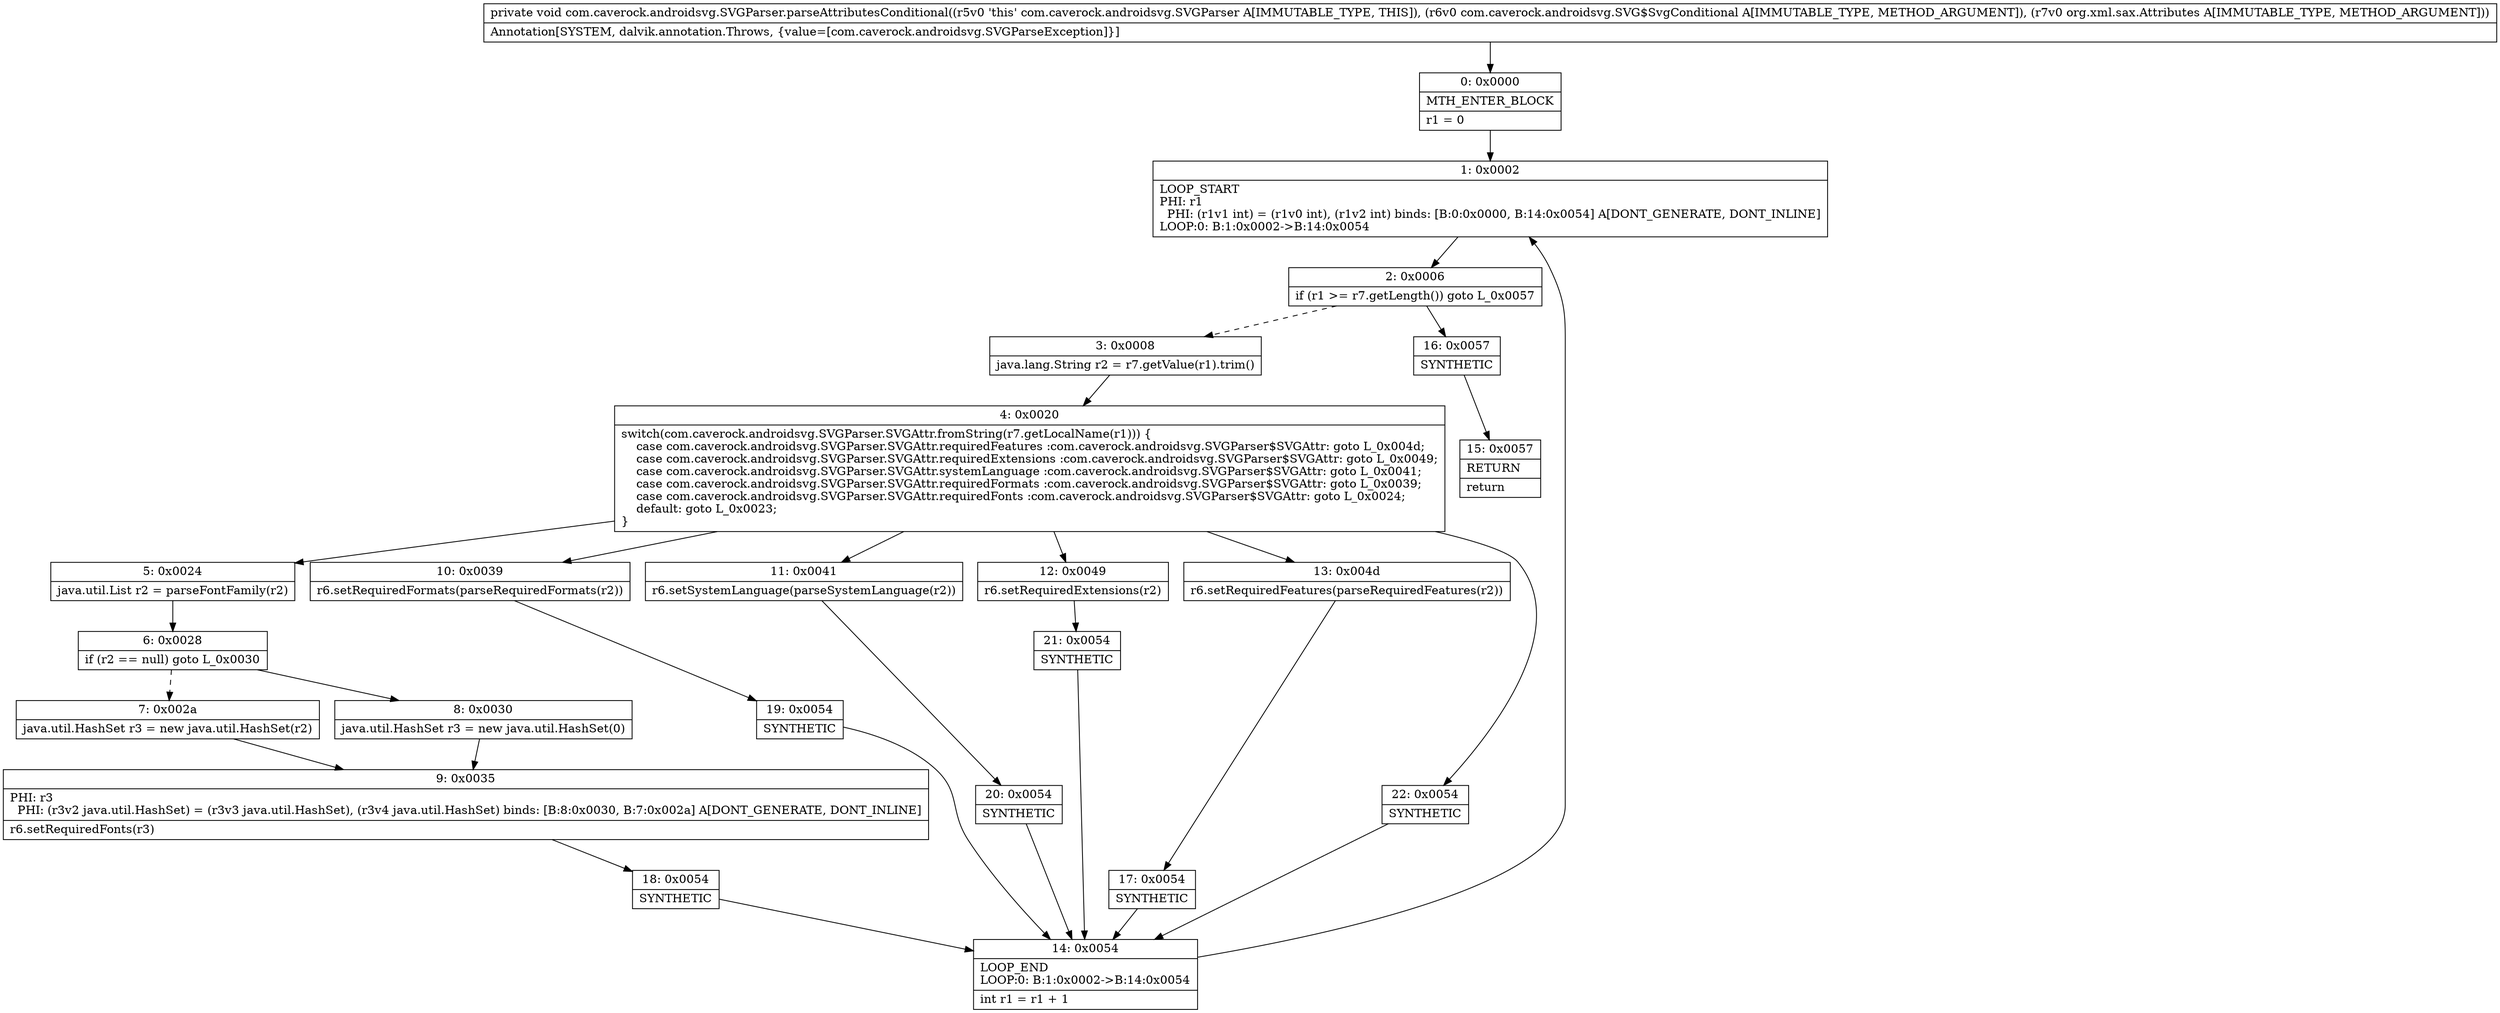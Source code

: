 digraph "CFG forcom.caverock.androidsvg.SVGParser.parseAttributesConditional(Lcom\/caverock\/androidsvg\/SVG$SvgConditional;Lorg\/xml\/sax\/Attributes;)V" {
Node_0 [shape=record,label="{0\:\ 0x0000|MTH_ENTER_BLOCK\l|r1 = 0\l}"];
Node_1 [shape=record,label="{1\:\ 0x0002|LOOP_START\lPHI: r1 \l  PHI: (r1v1 int) = (r1v0 int), (r1v2 int) binds: [B:0:0x0000, B:14:0x0054] A[DONT_GENERATE, DONT_INLINE]\lLOOP:0: B:1:0x0002\-\>B:14:0x0054\l}"];
Node_2 [shape=record,label="{2\:\ 0x0006|if (r1 \>= r7.getLength()) goto L_0x0057\l}"];
Node_3 [shape=record,label="{3\:\ 0x0008|java.lang.String r2 = r7.getValue(r1).trim()\l}"];
Node_4 [shape=record,label="{4\:\ 0x0020|switch(com.caverock.androidsvg.SVGParser.SVGAttr.fromString(r7.getLocalName(r1))) \{\l    case com.caverock.androidsvg.SVGParser.SVGAttr.requiredFeatures :com.caverock.androidsvg.SVGParser$SVGAttr: goto L_0x004d;\l    case com.caverock.androidsvg.SVGParser.SVGAttr.requiredExtensions :com.caverock.androidsvg.SVGParser$SVGAttr: goto L_0x0049;\l    case com.caverock.androidsvg.SVGParser.SVGAttr.systemLanguage :com.caverock.androidsvg.SVGParser$SVGAttr: goto L_0x0041;\l    case com.caverock.androidsvg.SVGParser.SVGAttr.requiredFormats :com.caverock.androidsvg.SVGParser$SVGAttr: goto L_0x0039;\l    case com.caverock.androidsvg.SVGParser.SVGAttr.requiredFonts :com.caverock.androidsvg.SVGParser$SVGAttr: goto L_0x0024;\l    default: goto L_0x0023;\l\}\l}"];
Node_5 [shape=record,label="{5\:\ 0x0024|java.util.List r2 = parseFontFamily(r2)\l}"];
Node_6 [shape=record,label="{6\:\ 0x0028|if (r2 == null) goto L_0x0030\l}"];
Node_7 [shape=record,label="{7\:\ 0x002a|java.util.HashSet r3 = new java.util.HashSet(r2)\l}"];
Node_8 [shape=record,label="{8\:\ 0x0030|java.util.HashSet r3 = new java.util.HashSet(0)\l}"];
Node_9 [shape=record,label="{9\:\ 0x0035|PHI: r3 \l  PHI: (r3v2 java.util.HashSet) = (r3v3 java.util.HashSet), (r3v4 java.util.HashSet) binds: [B:8:0x0030, B:7:0x002a] A[DONT_GENERATE, DONT_INLINE]\l|r6.setRequiredFonts(r3)\l}"];
Node_10 [shape=record,label="{10\:\ 0x0039|r6.setRequiredFormats(parseRequiredFormats(r2))\l}"];
Node_11 [shape=record,label="{11\:\ 0x0041|r6.setSystemLanguage(parseSystemLanguage(r2))\l}"];
Node_12 [shape=record,label="{12\:\ 0x0049|r6.setRequiredExtensions(r2)\l}"];
Node_13 [shape=record,label="{13\:\ 0x004d|r6.setRequiredFeatures(parseRequiredFeatures(r2))\l}"];
Node_14 [shape=record,label="{14\:\ 0x0054|LOOP_END\lLOOP:0: B:1:0x0002\-\>B:14:0x0054\l|int r1 = r1 + 1\l}"];
Node_15 [shape=record,label="{15\:\ 0x0057|RETURN\l|return\l}"];
Node_16 [shape=record,label="{16\:\ 0x0057|SYNTHETIC\l}"];
Node_17 [shape=record,label="{17\:\ 0x0054|SYNTHETIC\l}"];
Node_18 [shape=record,label="{18\:\ 0x0054|SYNTHETIC\l}"];
Node_19 [shape=record,label="{19\:\ 0x0054|SYNTHETIC\l}"];
Node_20 [shape=record,label="{20\:\ 0x0054|SYNTHETIC\l}"];
Node_21 [shape=record,label="{21\:\ 0x0054|SYNTHETIC\l}"];
Node_22 [shape=record,label="{22\:\ 0x0054|SYNTHETIC\l}"];
MethodNode[shape=record,label="{private void com.caverock.androidsvg.SVGParser.parseAttributesConditional((r5v0 'this' com.caverock.androidsvg.SVGParser A[IMMUTABLE_TYPE, THIS]), (r6v0 com.caverock.androidsvg.SVG$SvgConditional A[IMMUTABLE_TYPE, METHOD_ARGUMENT]), (r7v0 org.xml.sax.Attributes A[IMMUTABLE_TYPE, METHOD_ARGUMENT]))  | Annotation[SYSTEM, dalvik.annotation.Throws, \{value=[com.caverock.androidsvg.SVGParseException]\}]\l}"];
MethodNode -> Node_0;
Node_0 -> Node_1;
Node_1 -> Node_2;
Node_2 -> Node_3[style=dashed];
Node_2 -> Node_16;
Node_3 -> Node_4;
Node_4 -> Node_5;
Node_4 -> Node_10;
Node_4 -> Node_11;
Node_4 -> Node_12;
Node_4 -> Node_13;
Node_4 -> Node_22;
Node_5 -> Node_6;
Node_6 -> Node_7[style=dashed];
Node_6 -> Node_8;
Node_7 -> Node_9;
Node_8 -> Node_9;
Node_9 -> Node_18;
Node_10 -> Node_19;
Node_11 -> Node_20;
Node_12 -> Node_21;
Node_13 -> Node_17;
Node_14 -> Node_1;
Node_16 -> Node_15;
Node_17 -> Node_14;
Node_18 -> Node_14;
Node_19 -> Node_14;
Node_20 -> Node_14;
Node_21 -> Node_14;
Node_22 -> Node_14;
}

